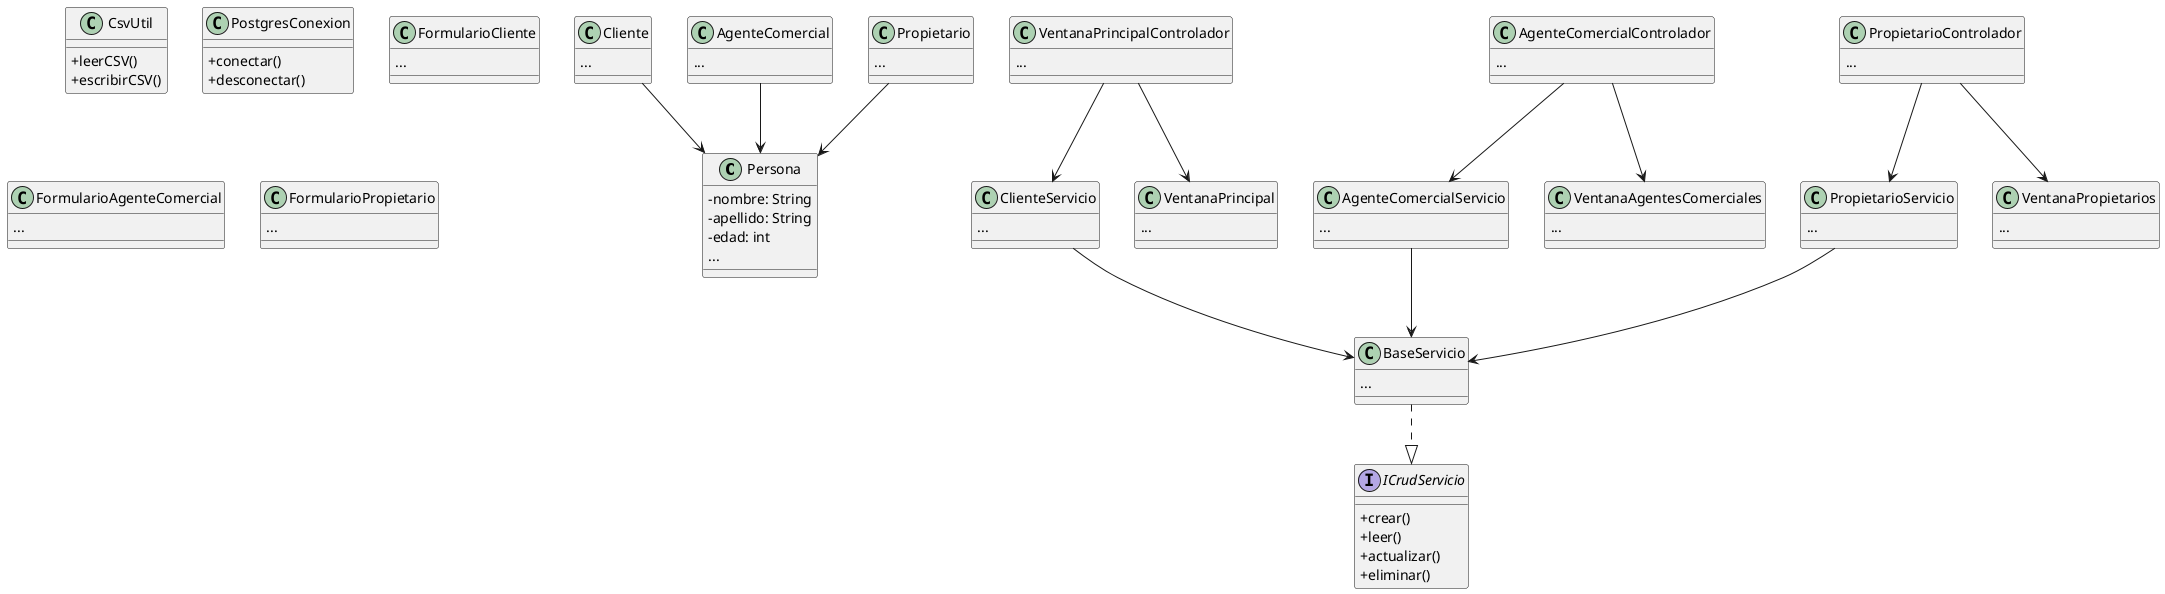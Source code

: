 @startuml
skinparam classAttributeIconSize 0

' Clases del modelo
class Persona {
    - nombre: String
    - apellido: String
    - edad: int
    ...
}

class Cliente {
    ...
}
Cliente --> Persona

class AgenteComercial {
    ...
}
AgenteComercial --> Persona

class Propietario {
    ...
}
Propietario --> Persona

class BaseServicio {
    ...
}

class ClienteServicio {
    ...
}
ClienteServicio --> BaseServicio

class AgenteComercialServicio {
    ...
}
AgenteComercialServicio --> BaseServicio

class PropietarioServicio {
    ...
}
PropietarioServicio --> BaseServicio

interface ICrudServicio {
    + crear()
    + leer()
    + actualizar()
    + eliminar()
}
BaseServicio ..|> ICrudServicio

class CsvUtil {
    + leerCSV()
    + escribirCSV()
}

class PostgresConexion {
    + conectar()
    + desconectar()
}

' Clases del controlador
class VentanaPrincipalControlador {
    ...
}

class AgenteComercialControlador {
    ...
}

class PropietarioControlador {
    ...
}

' Clases de la vista
class VentanaPrincipal {
    ...
}

class FormularioCliente {
    ...
}

class FormularioAgenteComercial {
    ...
}

class FormularioPropietario {
    ...
}

class VentanaAgentesComerciales {
    ...
}

class VentanaPropietarios {
    ...
}

' Relaciones adicionales
VentanaPrincipalControlador --> VentanaPrincipal
AgenteComercialControlador --> VentanaAgentesComerciales
PropietarioControlador --> VentanaPropietarios

VentanaPrincipalControlador --> ClienteServicio
AgenteComercialControlador --> AgenteComercialServicio
PropietarioControlador --> PropietarioServicio

@enduml
